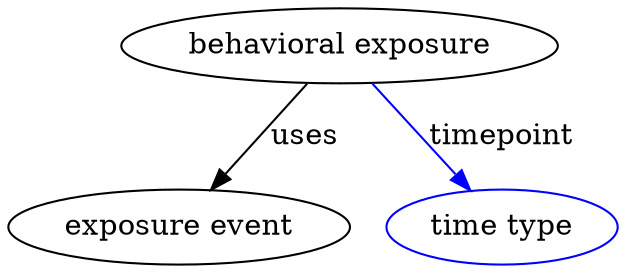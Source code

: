 digraph {
	graph [bb="0,0,292.14,123"];
	node [label="\N"];
	"behavioral exposure"	[height=0.5,
		label="behavioral exposure",
		pos="158.89,105",
		width=2.9067];
	"exposure event"	[height=0.5,
		pos="81.893,18",
		width=2.2748];
	"behavioral exposure" -> "exposure event"	[label=uses,
		lp="142.39,61.5",
		pos="e,97.189,35.885 143.31,86.799 132.07,74.39 116.73,57.458 104.19,43.618"];
	timepoint	[color=blue,
		height=0.5,
		label="time type",
		pos="236.89,18",
		width=1.5346];
	"behavioral exposure" -> timepoint	[color=blue,
		label=timepoint,
		lp="236.89,61.5",
		pos="e,221.66,35.597 174.68,86.799 186.14,74.309 201.81,57.236 214.55,43.348",
		style=solid];
}
